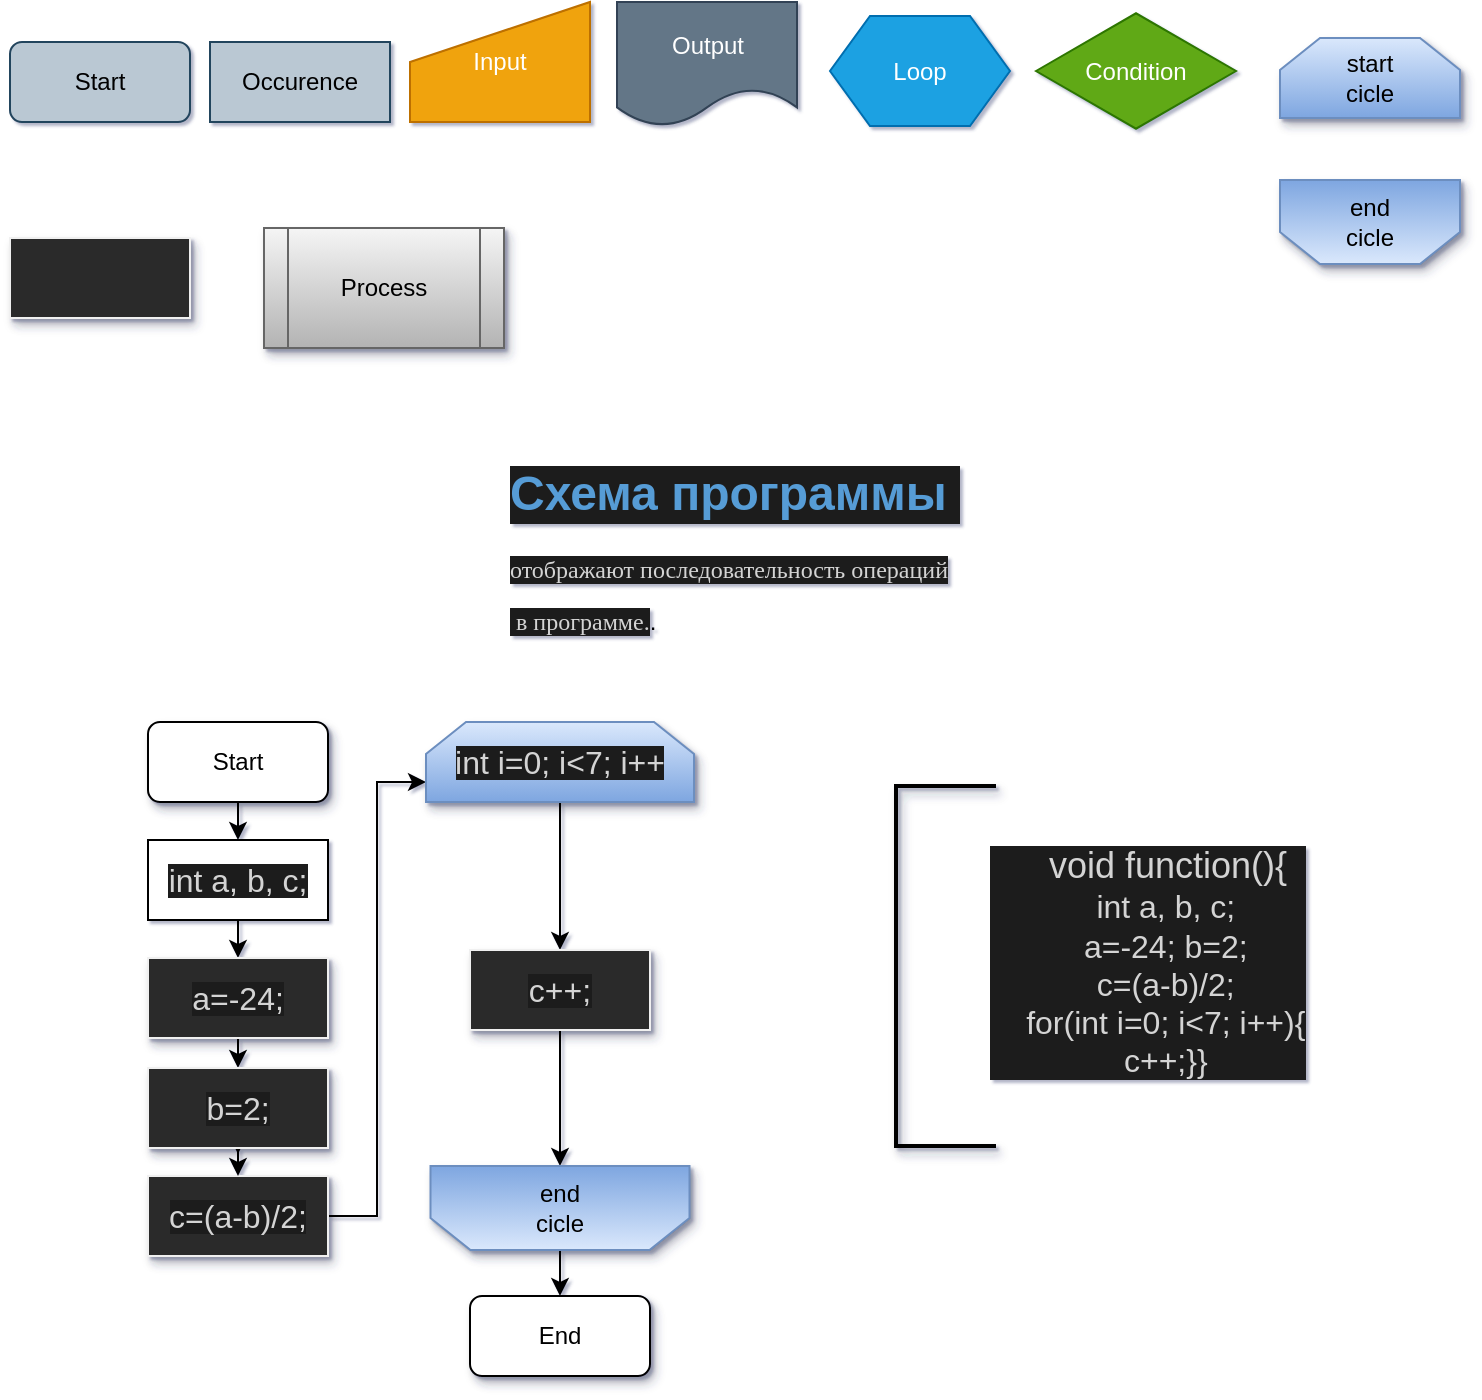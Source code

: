 <mxfile version="13.9.9" type="device"><diagram id="XGqd6L8XFCECkYIxj8Ed" name="Page-1"><mxGraphModel dx="926" dy="627" grid="0" gridSize="10" guides="1" tooltips="1" connect="1" arrows="1" fold="1" page="1" pageScale="1" pageWidth="827" pageHeight="1169" background="none" math="0" shadow="1"><root><mxCell id="0"/><mxCell id="1" parent="0"/><mxCell id="IZbxht_VJX_FZ4038vk9-15" value="Start" style="rounded=1;whiteSpace=wrap;html=1;fillColor=#bac8d3;strokeColor=#23445d;" parent="1" vertex="1"><mxGeometry x="20" y="40" width="90" height="40" as="geometry"/></mxCell><mxCell id="IZbxht_VJX_FZ4038vk9-16" value="Occurence" style="rounded=0;whiteSpace=wrap;html=1;fillColor=#bac8d3;strokeColor=#23445d;" parent="1" vertex="1"><mxGeometry x="120" y="40" width="90" height="40" as="geometry"/></mxCell><mxCell id="IZbxht_VJX_FZ4038vk9-17" value="Input" style="shape=manualInput;whiteSpace=wrap;html=1;fillColor=#f0a30a;strokeColor=#BD7000;fontColor=#ffffff;" parent="1" vertex="1"><mxGeometry x="220" y="20" width="90" height="60" as="geometry"/></mxCell><mxCell id="IZbxht_VJX_FZ4038vk9-18" value="Output" style="shape=document;whiteSpace=wrap;html=1;boundedLbl=1;fillColor=#647687;strokeColor=#314354;fontColor=#ffffff;" parent="1" vertex="1"><mxGeometry x="323.5" y="20" width="90" height="62" as="geometry"/></mxCell><mxCell id="IZbxht_VJX_FZ4038vk9-19" value="Loop" style="shape=hexagon;perimeter=hexagonPerimeter2;whiteSpace=wrap;html=1;fixedSize=1;fillColor=#1ba1e2;strokeColor=#006EAF;fontColor=#ffffff;" parent="1" vertex="1"><mxGeometry x="430" y="27" width="90" height="55" as="geometry"/></mxCell><mxCell id="IZbxht_VJX_FZ4038vk9-20" value="Condition" style="html=1;whiteSpace=wrap;aspect=fixed;shape=isoRectangle;fillColor=#60a917;strokeColor=#2D7600;fontColor=#ffffff;" parent="1" vertex="1"><mxGeometry x="533" y="24.5" width="100" height="60" as="geometry"/></mxCell><mxCell id="15aZGHk28u55wJK1pC_H-1" value="&lt;h1&gt;&lt;div style=&quot;color: #d4d4d4 ; background-color: #1e1e1e&quot;&gt;&lt;span style=&quot;color: rgb(86 , 156 , 214)&quot;&gt;Схема&amp;nbsp;программы&amp;nbsp;&lt;/span&gt;&lt;/div&gt;&lt;/h1&gt;&lt;p&gt;&lt;span style=&quot;background-color: rgb(30 , 30 , 30) ; color: rgb(212 , 212 , 212) ; font-family: &amp;#34;&amp;#34;&quot;&gt;отображают&amp;nbsp;последовательность&amp;nbsp;операций&lt;/span&gt;&lt;/p&gt;&lt;p&gt;&lt;span style=&quot;background-color: rgb(30 , 30 , 30) ; color: rgb(212 , 212 , 212) ; font-family: &amp;#34;&amp;#34;&quot;&gt;&amp;nbsp;в&amp;nbsp;программе.&lt;/span&gt;.&lt;/p&gt;" style="text;html=1;strokeColor=none;fillColor=none;spacing=5;spacingTop=-20;whiteSpace=wrap;overflow=hidden;rounded=0;" parent="1" vertex="1"><mxGeometry x="265" y="246" width="260" height="120" as="geometry"/></mxCell><mxCell id="15aZGHk28u55wJK1pC_H-3" value="&lt;div style=&quot;color: #d4d4d4 ; background-color: #1e1e1e&quot;&gt;&lt;div&gt;&lt;font style=&quot;font-size: 18px&quot;&gt;&amp;nbsp; &amp;nbsp; void&amp;nbsp;function(){&lt;/font&gt;&lt;/div&gt;&lt;div&gt;&lt;font size=&quot;3&quot;&gt;&amp;nbsp;&amp;nbsp;&amp;nbsp;&amp;nbsp;int&amp;nbsp;a,&amp;nbsp;b,&amp;nbsp;с;&lt;/font&gt;&lt;/div&gt;&lt;div&gt;&lt;font size=&quot;3&quot;&gt;&amp;nbsp;&amp;nbsp;&amp;nbsp;&amp;nbsp;a=-24;&amp;nbsp;b=2;&lt;/font&gt;&lt;/div&gt;&lt;div&gt;&lt;font size=&quot;3&quot;&gt;&amp;nbsp;&amp;nbsp;&amp;nbsp;&amp;nbsp;с=(a-b)/2;&lt;/font&gt;&lt;/div&gt;&lt;div&gt;&lt;font size=&quot;3&quot;&gt;&amp;nbsp;&amp;nbsp;&amp;nbsp;&amp;nbsp;for(int&amp;nbsp;i=0;&amp;nbsp;i&amp;lt;7;&amp;nbsp;i++){&lt;/font&gt;&lt;/div&gt;&lt;div&gt;&lt;font size=&quot;3&quot;&gt;&amp;nbsp;&amp;nbsp;&amp;nbsp;&amp;nbsp;c++;}}&lt;/font&gt;&lt;/div&gt;&lt;/div&gt;" style="text;html=1;strokeColor=none;fillColor=none;align=center;verticalAlign=middle;whiteSpace=wrap;rounded=0;" parent="1" vertex="1"><mxGeometry x="474" y="425" width="230" height="150" as="geometry"/></mxCell><mxCell id="9D-fWb7JK3Z9S0hrLpNN-7" style="edgeStyle=orthogonalEdgeStyle;rounded=0;orthogonalLoop=1;jettySize=auto;html=1;exitX=0.5;exitY=1;exitDx=0;exitDy=0;entryX=0.5;entryY=0;entryDx=0;entryDy=0;" parent="1" source="15aZGHk28u55wJK1pC_H-4" target="15aZGHk28u55wJK1pC_H-5" edge="1"><mxGeometry relative="1" as="geometry"/></mxCell><mxCell id="15aZGHk28u55wJK1pC_H-4" value="Start" style="rounded=1;whiteSpace=wrap;html=1;shadow=1;glass=0;sketch=0;" parent="1" vertex="1"><mxGeometry x="89" y="380" width="90" height="40" as="geometry"/></mxCell><mxCell id="9D-fWb7JK3Z9S0hrLpNN-8" style="edgeStyle=orthogonalEdgeStyle;rounded=0;orthogonalLoop=1;jettySize=auto;html=1;exitX=0.5;exitY=1;exitDx=0;exitDy=0;entryX=0.5;entryY=0;entryDx=0;entryDy=0;" parent="1" source="15aZGHk28u55wJK1pC_H-5" target="9D-fWb7JK3Z9S0hrLpNN-3" edge="1"><mxGeometry relative="1" as="geometry"/></mxCell><mxCell id="15aZGHk28u55wJK1pC_H-5" value="&lt;span style=&quot;color: rgb(212 , 212 , 212) ; font-size: medium ; background-color: rgb(30 , 30 , 30)&quot;&gt;int&amp;nbsp;a,&amp;nbsp;b,&amp;nbsp;с;&lt;/span&gt;" style="rounded=0;whiteSpace=wrap;html=1;glass=0;" parent="1" vertex="1"><mxGeometry x="89" y="439" width="90" height="40" as="geometry"/></mxCell><mxCell id="9D-fWb7JK3Z9S0hrLpNN-9" style="edgeStyle=orthogonalEdgeStyle;rounded=0;orthogonalLoop=1;jettySize=auto;html=1;exitX=0.5;exitY=1;exitDx=0;exitDy=0;entryX=0.5;entryY=0;entryDx=0;entryDy=0;" parent="1" source="9D-fWb7JK3Z9S0hrLpNN-3" target="9D-fWb7JK3Z9S0hrLpNN-6" edge="1"><mxGeometry relative="1" as="geometry"/></mxCell><mxCell id="9D-fWb7JK3Z9S0hrLpNN-3" value="&lt;span style=&quot;color: rgb(212 , 212 , 212) ; font-size: medium ; background-color: rgb(30 , 30 , 30)&quot;&gt;a=-24;&lt;/span&gt;" style="rounded=0;whiteSpace=wrap;html=1;shadow=1;glass=0;sketch=0;strokeColor=#f0f0f0;fillColor=#2a2a2a;imageHeight=23;" parent="1" vertex="1"><mxGeometry x="89" y="498" width="90" height="40" as="geometry"/></mxCell><mxCell id="9D-fWb7JK3Z9S0hrLpNN-4" value="" style="rounded=0;whiteSpace=wrap;html=1;shadow=1;glass=0;sketch=0;strokeColor=#f0f0f0;fillColor=#2a2a2a;imageHeight=23;" parent="1" vertex="1"><mxGeometry x="20" y="138" width="90" height="40" as="geometry"/></mxCell><mxCell id="9D-fWb7JK3Z9S0hrLpNN-16" style="edgeStyle=orthogonalEdgeStyle;rounded=0;orthogonalLoop=1;jettySize=auto;html=1;exitX=1;exitY=0.5;exitDx=0;exitDy=0;entryX=0;entryY=0.75;entryDx=0;entryDy=0;" parent="1" source="9D-fWb7JK3Z9S0hrLpNN-5" target="9D-fWb7JK3Z9S0hrLpNN-15" edge="1"><mxGeometry relative="1" as="geometry"/></mxCell><mxCell id="9D-fWb7JK3Z9S0hrLpNN-5" value="&lt;span style=&quot;color: rgb(212 , 212 , 212) ; font-size: medium ; background-color: rgb(30 , 30 , 30)&quot;&gt;с=(a-b)/2;&lt;/span&gt;" style="rounded=0;whiteSpace=wrap;html=1;shadow=1;glass=0;sketch=0;strokeColor=#f0f0f0;fillColor=#2a2a2a;imageHeight=23;" parent="1" vertex="1"><mxGeometry x="89" y="607" width="90" height="40" as="geometry"/></mxCell><mxCell id="9D-fWb7JK3Z9S0hrLpNN-10" style="edgeStyle=orthogonalEdgeStyle;rounded=0;orthogonalLoop=1;jettySize=auto;html=1;exitX=0.5;exitY=1;exitDx=0;exitDy=0;" parent="1" source="9D-fWb7JK3Z9S0hrLpNN-6" edge="1"><mxGeometry relative="1" as="geometry"><mxPoint x="134" y="596" as="targetPoint"/></mxGeometry></mxCell><mxCell id="9D-fWb7JK3Z9S0hrLpNN-12" style="edgeStyle=orthogonalEdgeStyle;rounded=0;orthogonalLoop=1;jettySize=auto;html=1;exitX=0.5;exitY=1;exitDx=0;exitDy=0;entryX=0.5;entryY=0;entryDx=0;entryDy=0;" parent="1" source="9D-fWb7JK3Z9S0hrLpNN-6" target="9D-fWb7JK3Z9S0hrLpNN-5" edge="1"><mxGeometry relative="1" as="geometry"/></mxCell><mxCell id="9D-fWb7JK3Z9S0hrLpNN-6" value="&lt;span style=&quot;color: rgb(212 , 212 , 212) ; font-size: medium ; background-color: rgb(30 , 30 , 30)&quot;&gt;b=2;&lt;/span&gt;" style="rounded=0;whiteSpace=wrap;html=1;shadow=1;glass=0;sketch=0;strokeColor=#f0f0f0;fillColor=#2a2a2a;imageHeight=23;" parent="1" vertex="1"><mxGeometry x="89" y="553" width="90" height="40" as="geometry"/></mxCell><mxCell id="9D-fWb7JK3Z9S0hrLpNN-13" value="start&lt;br&gt;cicle" style="shape=loopLimit;whiteSpace=wrap;html=1;rounded=0;shadow=1;glass=0;sketch=0;strokeColor=#6c8ebf;fillColor=#dae8fc;gradientColor=#7ea6e0;" parent="1" vertex="1"><mxGeometry x="655" y="38" width="90" height="40" as="geometry"/></mxCell><mxCell id="9D-fWb7JK3Z9S0hrLpNN-14" value="end&lt;br&gt;cicle" style="shape=loopLimit;whiteSpace=wrap;html=1;rounded=0;shadow=1;glass=0;sketch=0;strokeColor=#6c8ebf;fillColor=#dae8fc;gradientColor=#7ea6e0;direction=west;" parent="1" vertex="1"><mxGeometry x="655" y="109" width="90" height="42" as="geometry"/></mxCell><mxCell id="9D-fWb7JK3Z9S0hrLpNN-22" style="edgeStyle=orthogonalEdgeStyle;rounded=0;orthogonalLoop=1;jettySize=auto;html=1;exitX=0.5;exitY=1;exitDx=0;exitDy=0;entryX=0.5;entryY=0;entryDx=0;entryDy=0;" parent="1" source="9D-fWb7JK3Z9S0hrLpNN-15" target="9D-fWb7JK3Z9S0hrLpNN-17" edge="1"><mxGeometry relative="1" as="geometry"/></mxCell><mxCell id="9D-fWb7JK3Z9S0hrLpNN-15" value="&lt;span style=&quot;color: rgb(212 , 212 , 212) ; font-size: medium ; background-color: rgb(30 , 30 , 30)&quot;&gt;int&amp;nbsp;i=0;&amp;nbsp;i&amp;lt;7;&amp;nbsp;i++&lt;/span&gt;" style="shape=loopLimit;whiteSpace=wrap;html=1;rounded=0;shadow=1;glass=0;sketch=0;strokeColor=#6c8ebf;fillColor=#dae8fc;gradientColor=#7ea6e0;" parent="1" vertex="1"><mxGeometry x="228" y="380" width="134" height="40" as="geometry"/></mxCell><mxCell id="9D-fWb7JK3Z9S0hrLpNN-20" style="edgeStyle=orthogonalEdgeStyle;rounded=0;orthogonalLoop=1;jettySize=auto;html=1;exitX=0.5;exitY=1;exitDx=0;exitDy=0;entryX=0.5;entryY=1;entryDx=0;entryDy=0;" parent="1" source="9D-fWb7JK3Z9S0hrLpNN-17" target="9D-fWb7JK3Z9S0hrLpNN-18" edge="1"><mxGeometry relative="1" as="geometry"/></mxCell><mxCell id="9D-fWb7JK3Z9S0hrLpNN-17" value="&lt;span style=&quot;color: rgb(212 , 212 , 212) ; font-size: medium ; background-color: rgb(30 , 30 , 30)&quot;&gt;c++;&lt;/span&gt;" style="rounded=0;whiteSpace=wrap;html=1;shadow=1;glass=0;sketch=0;strokeColor=#f0f0f0;fillColor=#2a2a2a;imageHeight=23;" parent="1" vertex="1"><mxGeometry x="250" y="494" width="90" height="40" as="geometry"/></mxCell><mxCell id="9D-fWb7JK3Z9S0hrLpNN-26" style="edgeStyle=orthogonalEdgeStyle;rounded=0;orthogonalLoop=1;jettySize=auto;html=1;exitX=0.5;exitY=0;exitDx=0;exitDy=0;entryX=0.5;entryY=0;entryDx=0;entryDy=0;" parent="1" source="9D-fWb7JK3Z9S0hrLpNN-18" target="9D-fWb7JK3Z9S0hrLpNN-25" edge="1"><mxGeometry relative="1" as="geometry"/></mxCell><mxCell id="9D-fWb7JK3Z9S0hrLpNN-18" value="end&lt;br&gt;cicle" style="shape=loopLimit;whiteSpace=wrap;html=1;rounded=0;shadow=1;glass=0;sketch=0;strokeColor=#6c8ebf;fillColor=#dae8fc;gradientColor=#7ea6e0;direction=west;" parent="1" vertex="1"><mxGeometry x="230.25" y="602" width="129.5" height="42" as="geometry"/></mxCell><mxCell id="9D-fWb7JK3Z9S0hrLpNN-23" value="Process" style="shape=process;whiteSpace=wrap;html=1;backgroundOutline=1;rounded=0;shadow=1;glass=0;sketch=0;strokeColor=#666666;fillColor=#f5f5f5;gradientColor=#b3b3b3;" parent="1" vertex="1"><mxGeometry x="147" y="133" width="120" height="60" as="geometry"/></mxCell><mxCell id="9D-fWb7JK3Z9S0hrLpNN-24" value="" style="strokeWidth=2;html=1;shape=mxgraph.flowchart.annotation_1;align=left;pointerEvents=1;rounded=0;shadow=1;glass=0;sketch=0;fillColor=#2a2a2a;" parent="1" vertex="1"><mxGeometry x="463" y="412" width="50" height="180" as="geometry"/></mxCell><mxCell id="9D-fWb7JK3Z9S0hrLpNN-25" value="End" style="rounded=1;whiteSpace=wrap;html=1;shadow=1;glass=0;sketch=0;" parent="1" vertex="1"><mxGeometry x="250" y="667" width="90" height="40" as="geometry"/></mxCell></root></mxGraphModel></diagram></mxfile>